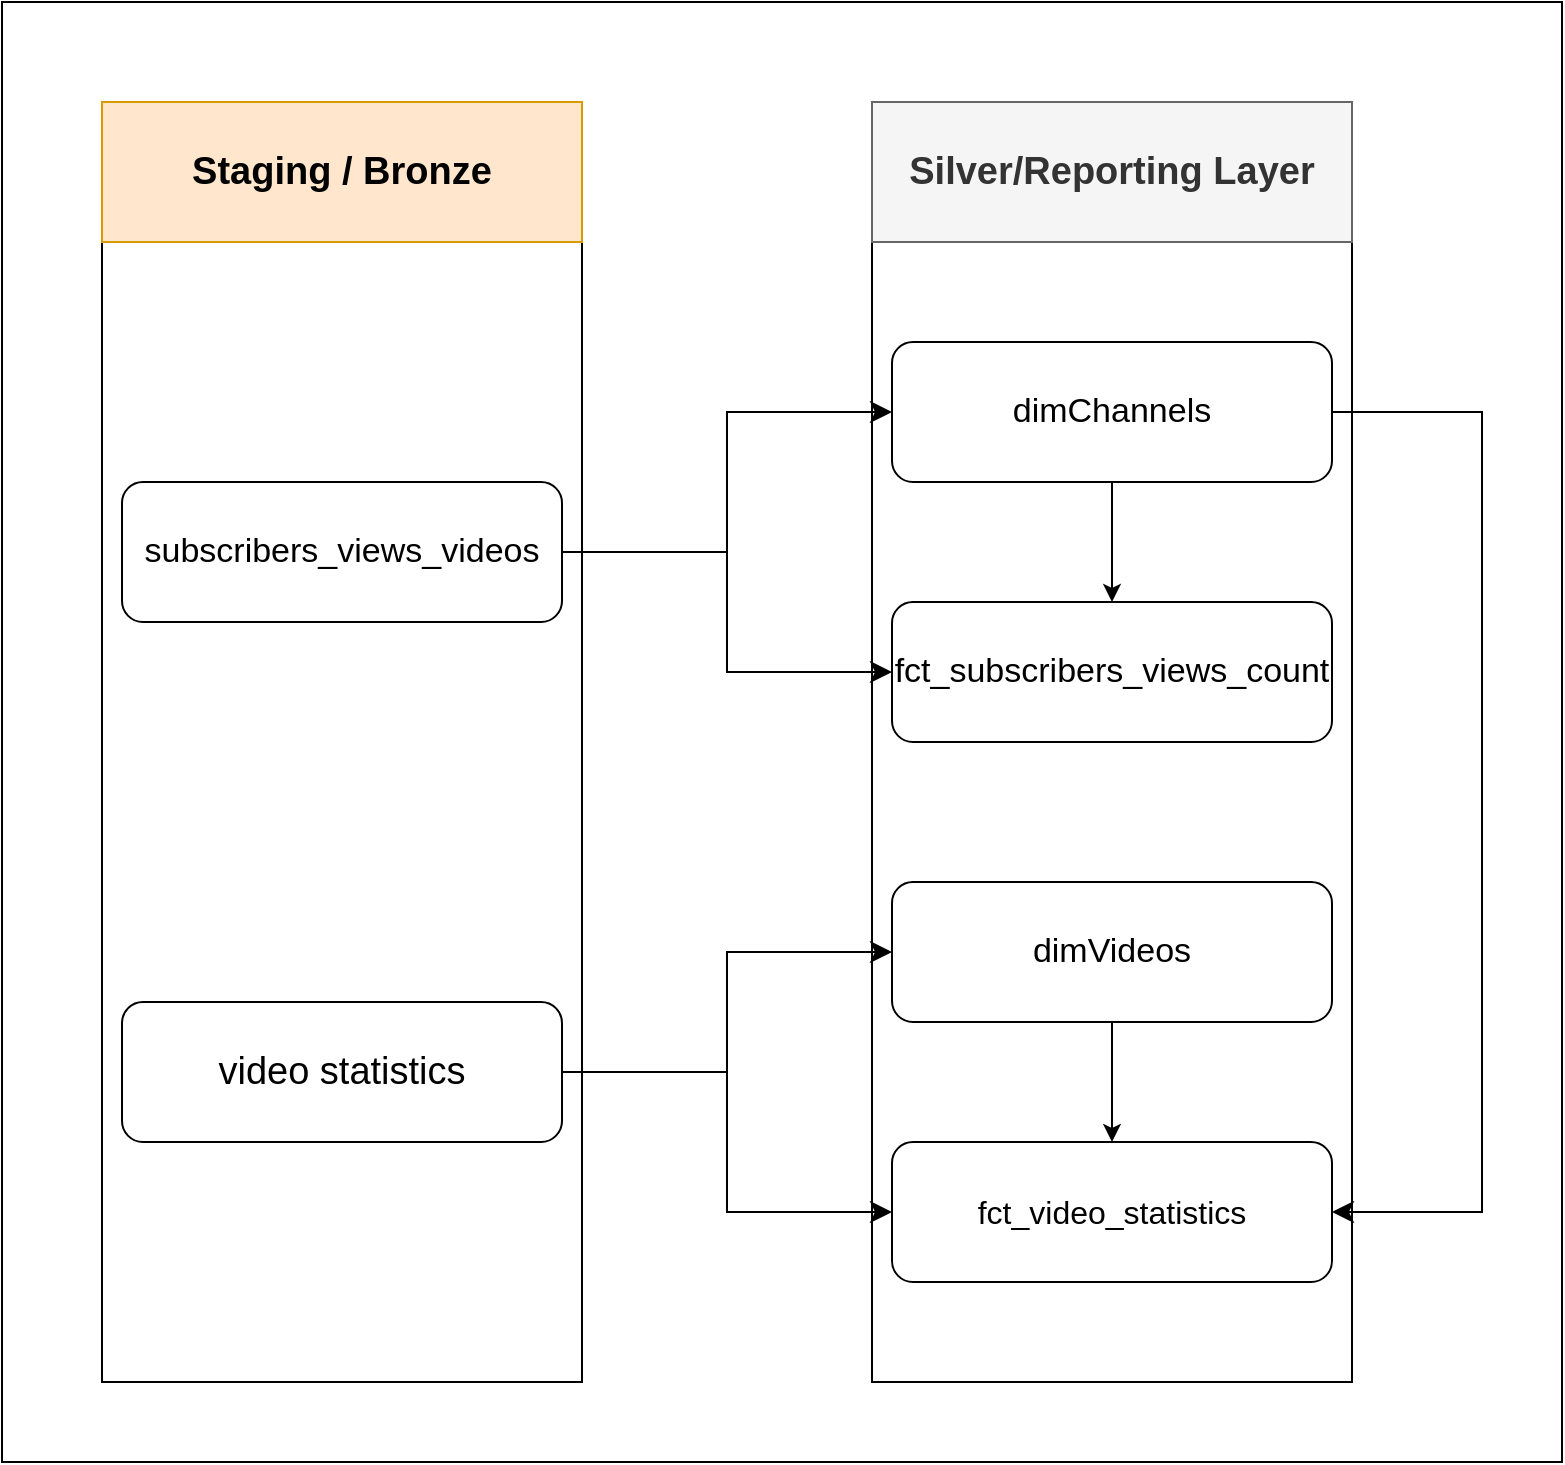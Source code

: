 <mxfile version="26.2.14">
  <diagram name="Page-1" id="xPXTgKm3CJvxZAmvF805">
    <mxGraphModel dx="2350" dy="880" grid="1" gridSize="10" guides="1" tooltips="1" connect="1" arrows="1" fold="1" page="1" pageScale="1" pageWidth="850" pageHeight="1100" math="0" shadow="0">
      <root>
        <mxCell id="0" />
        <mxCell id="1" parent="0" />
        <mxCell id="1yz3gBzlWironbEY2miR-52" value="" style="rounded=0;whiteSpace=wrap;html=1;" vertex="1" parent="1">
          <mxGeometry x="-10" y="30" width="780" height="730" as="geometry" />
        </mxCell>
        <mxCell id="1yz3gBzlWironbEY2miR-28" value="" style="rounded=0;whiteSpace=wrap;html=1;" vertex="1" parent="1">
          <mxGeometry x="425" y="80" width="240" height="640" as="geometry" />
        </mxCell>
        <mxCell id="1yz3gBzlWironbEY2miR-29" value="" style="rounded=0;whiteSpace=wrap;html=1;" vertex="1" parent="1">
          <mxGeometry x="40" y="80" width="240" height="640" as="geometry" />
        </mxCell>
        <mxCell id="1yz3gBzlWironbEY2miR-31" value="&lt;font style=&quot;font-size: 19px;&quot;&gt;&lt;b&gt;Staging / Bronze&lt;/b&gt;&lt;/font&gt;" style="rounded=0;whiteSpace=wrap;html=1;fillColor=#ffe6cc;strokeColor=#d79b00;" vertex="1" parent="1">
          <mxGeometry x="40" y="80" width="240" height="70" as="geometry" />
        </mxCell>
        <mxCell id="1yz3gBzlWironbEY2miR-32" value="&lt;font style=&quot;font-size: 19px;&quot;&gt;&lt;b&gt;Silver/Reporting Layer&lt;/b&gt;&lt;/font&gt;" style="rounded=0;whiteSpace=wrap;html=1;fillColor=#f5f5f5;strokeColor=#666666;fontColor=#333333;" vertex="1" parent="1">
          <mxGeometry x="425" y="80" width="240" height="70" as="geometry" />
        </mxCell>
        <mxCell id="1yz3gBzlWironbEY2miR-36" value="&lt;font style=&quot;font-size: 17px;&quot;&gt;subscribers_views_videos&lt;/font&gt;" style="rounded=1;whiteSpace=wrap;html=1;" vertex="1" parent="1">
          <mxGeometry x="50" y="270" width="220" height="70" as="geometry" />
        </mxCell>
        <mxCell id="1yz3gBzlWironbEY2miR-37" value="&lt;font style=&quot;font-size: 19px;&quot;&gt;video statistics&lt;/font&gt;" style="rounded=1;whiteSpace=wrap;html=1;" vertex="1" parent="1">
          <mxGeometry x="50" y="530" width="220" height="70" as="geometry" />
        </mxCell>
        <mxCell id="1yz3gBzlWironbEY2miR-38" value="&lt;font style=&quot;font-size: 17px;&quot;&gt;dimChannels&lt;/font&gt;" style="rounded=1;whiteSpace=wrap;html=1;" vertex="1" parent="1">
          <mxGeometry x="435" y="200" width="220" height="70" as="geometry" />
        </mxCell>
        <mxCell id="1yz3gBzlWironbEY2miR-39" value="&lt;font style=&quot;font-size: 17px;&quot;&gt;fct_subscribers_views_count&lt;/font&gt;" style="rounded=1;whiteSpace=wrap;html=1;" vertex="1" parent="1">
          <mxGeometry x="435" y="330" width="220" height="70" as="geometry" />
        </mxCell>
        <mxCell id="1yz3gBzlWironbEY2miR-40" value="&lt;font style=&quot;font-size: 17px;&quot;&gt;dimVideos&lt;/font&gt;" style="rounded=1;whiteSpace=wrap;html=1;" vertex="1" parent="1">
          <mxGeometry x="435" y="470" width="220" height="70" as="geometry" />
        </mxCell>
        <mxCell id="1yz3gBzlWironbEY2miR-41" value="&lt;font style=&quot;font-size: 16px;&quot;&gt;fct_video_statistics&lt;/font&gt;" style="rounded=1;whiteSpace=wrap;html=1;" vertex="1" parent="1">
          <mxGeometry x="435" y="600" width="220" height="70" as="geometry" />
        </mxCell>
        <mxCell id="1yz3gBzlWironbEY2miR-44" value="" style="edgeStyle=elbowEdgeStyle;elbow=vertical;endArrow=classic;html=1;curved=0;rounded=0;endSize=8;startSize=8;exitX=1;exitY=0.5;exitDx=0;exitDy=0;" edge="1" parent="1" source="1yz3gBzlWironbEY2miR-37" target="1yz3gBzlWironbEY2miR-41">
          <mxGeometry width="50" height="50" relative="1" as="geometry">
            <mxPoint x="330" y="590" as="sourcePoint" />
            <mxPoint x="380" y="540" as="targetPoint" />
          </mxGeometry>
        </mxCell>
        <mxCell id="1yz3gBzlWironbEY2miR-45" value="" style="edgeStyle=elbowEdgeStyle;elbow=horizontal;endArrow=classic;html=1;curved=0;rounded=0;endSize=8;startSize=8;entryX=0;entryY=0.5;entryDx=0;entryDy=0;" edge="1" parent="1" source="1yz3gBzlWironbEY2miR-36" target="1yz3gBzlWironbEY2miR-38">
          <mxGeometry width="50" height="50" relative="1" as="geometry">
            <mxPoint x="320" y="290" as="sourcePoint" />
            <mxPoint x="370" y="240" as="targetPoint" />
          </mxGeometry>
        </mxCell>
        <mxCell id="1yz3gBzlWironbEY2miR-46" value="" style="edgeStyle=elbowEdgeStyle;elbow=horizontal;endArrow=classic;html=1;curved=0;rounded=0;endSize=8;startSize=8;entryX=0;entryY=0.5;entryDx=0;entryDy=0;" edge="1" parent="1" source="1yz3gBzlWironbEY2miR-36" target="1yz3gBzlWironbEY2miR-39">
          <mxGeometry width="50" height="50" relative="1" as="geometry">
            <mxPoint x="320" y="360" as="sourcePoint" />
            <mxPoint x="370" y="310" as="targetPoint" />
          </mxGeometry>
        </mxCell>
        <mxCell id="1yz3gBzlWironbEY2miR-47" value="" style="edgeStyle=elbowEdgeStyle;elbow=horizontal;endArrow=classic;html=1;curved=0;rounded=0;endSize=8;startSize=8;exitX=1;exitY=0.5;exitDx=0;exitDy=0;entryX=0;entryY=0.5;entryDx=0;entryDy=0;" edge="1" parent="1" source="1yz3gBzlWironbEY2miR-37" target="1yz3gBzlWironbEY2miR-40">
          <mxGeometry width="50" height="50" relative="1" as="geometry">
            <mxPoint x="300" y="560" as="sourcePoint" />
            <mxPoint x="350" y="510" as="targetPoint" />
          </mxGeometry>
        </mxCell>
        <mxCell id="1yz3gBzlWironbEY2miR-48" value="" style="endArrow=classic;html=1;rounded=0;exitX=0.5;exitY=1;exitDx=0;exitDy=0;" edge="1" parent="1" source="1yz3gBzlWironbEY2miR-40" target="1yz3gBzlWironbEY2miR-41">
          <mxGeometry width="50" height="50" relative="1" as="geometry">
            <mxPoint x="320" y="420" as="sourcePoint" />
            <mxPoint x="370" y="370" as="targetPoint" />
          </mxGeometry>
        </mxCell>
        <mxCell id="1yz3gBzlWironbEY2miR-49" value="" style="endArrow=classic;html=1;rounded=0;entryX=0.5;entryY=0;entryDx=0;entryDy=0;" edge="1" parent="1" target="1yz3gBzlWironbEY2miR-39">
          <mxGeometry width="50" height="50" relative="1" as="geometry">
            <mxPoint x="545" y="270" as="sourcePoint" />
            <mxPoint x="370" y="370" as="targetPoint" />
          </mxGeometry>
        </mxCell>
        <mxCell id="1yz3gBzlWironbEY2miR-50" value="" style="edgeStyle=elbowEdgeStyle;elbow=horizontal;endArrow=classic;html=1;curved=0;rounded=0;endSize=8;startSize=8;exitX=1;exitY=0.5;exitDx=0;exitDy=0;" edge="1" parent="1" source="1yz3gBzlWironbEY2miR-38" target="1yz3gBzlWironbEY2miR-41">
          <mxGeometry width="50" height="50" relative="1" as="geometry">
            <mxPoint x="670" y="220" as="sourcePoint" />
            <mxPoint x="800" y="650" as="targetPoint" />
            <Array as="points">
              <mxPoint x="730" y="410" />
            </Array>
          </mxGeometry>
        </mxCell>
      </root>
    </mxGraphModel>
  </diagram>
</mxfile>
